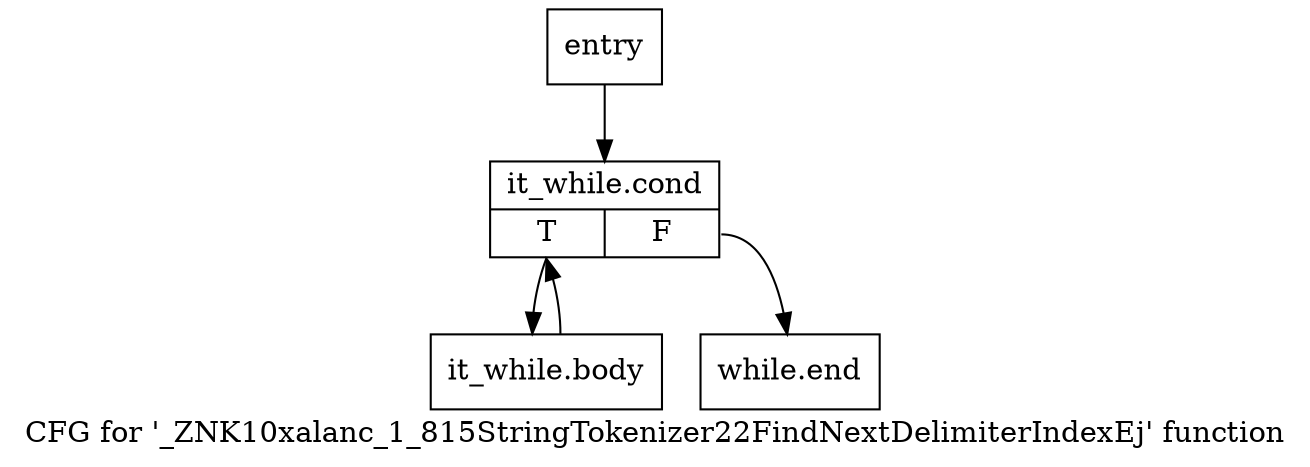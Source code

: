 digraph "CFG for '_ZNK10xalanc_1_815StringTokenizer22FindNextDelimiterIndexEj' function" {
	label="CFG for '_ZNK10xalanc_1_815StringTokenizer22FindNextDelimiterIndexEj' function";

	Node0x5dfd6d0 [shape=record,label="{entry}"];
	Node0x5dfd6d0 -> Node0x5e02190;
	Node0x5e02190 [shape=record,label="{it_while.cond|{<s0>T|<s1>F}}"];
	Node0x5e02190:s0 -> Node0x5e021e0;
	Node0x5e02190:s1 -> Node0x5e02230;
	Node0x5e021e0 [shape=record,label="{it_while.body}"];
	Node0x5e021e0 -> Node0x5e02190;
	Node0x5e02230 [shape=record,label="{while.end}"];
}

